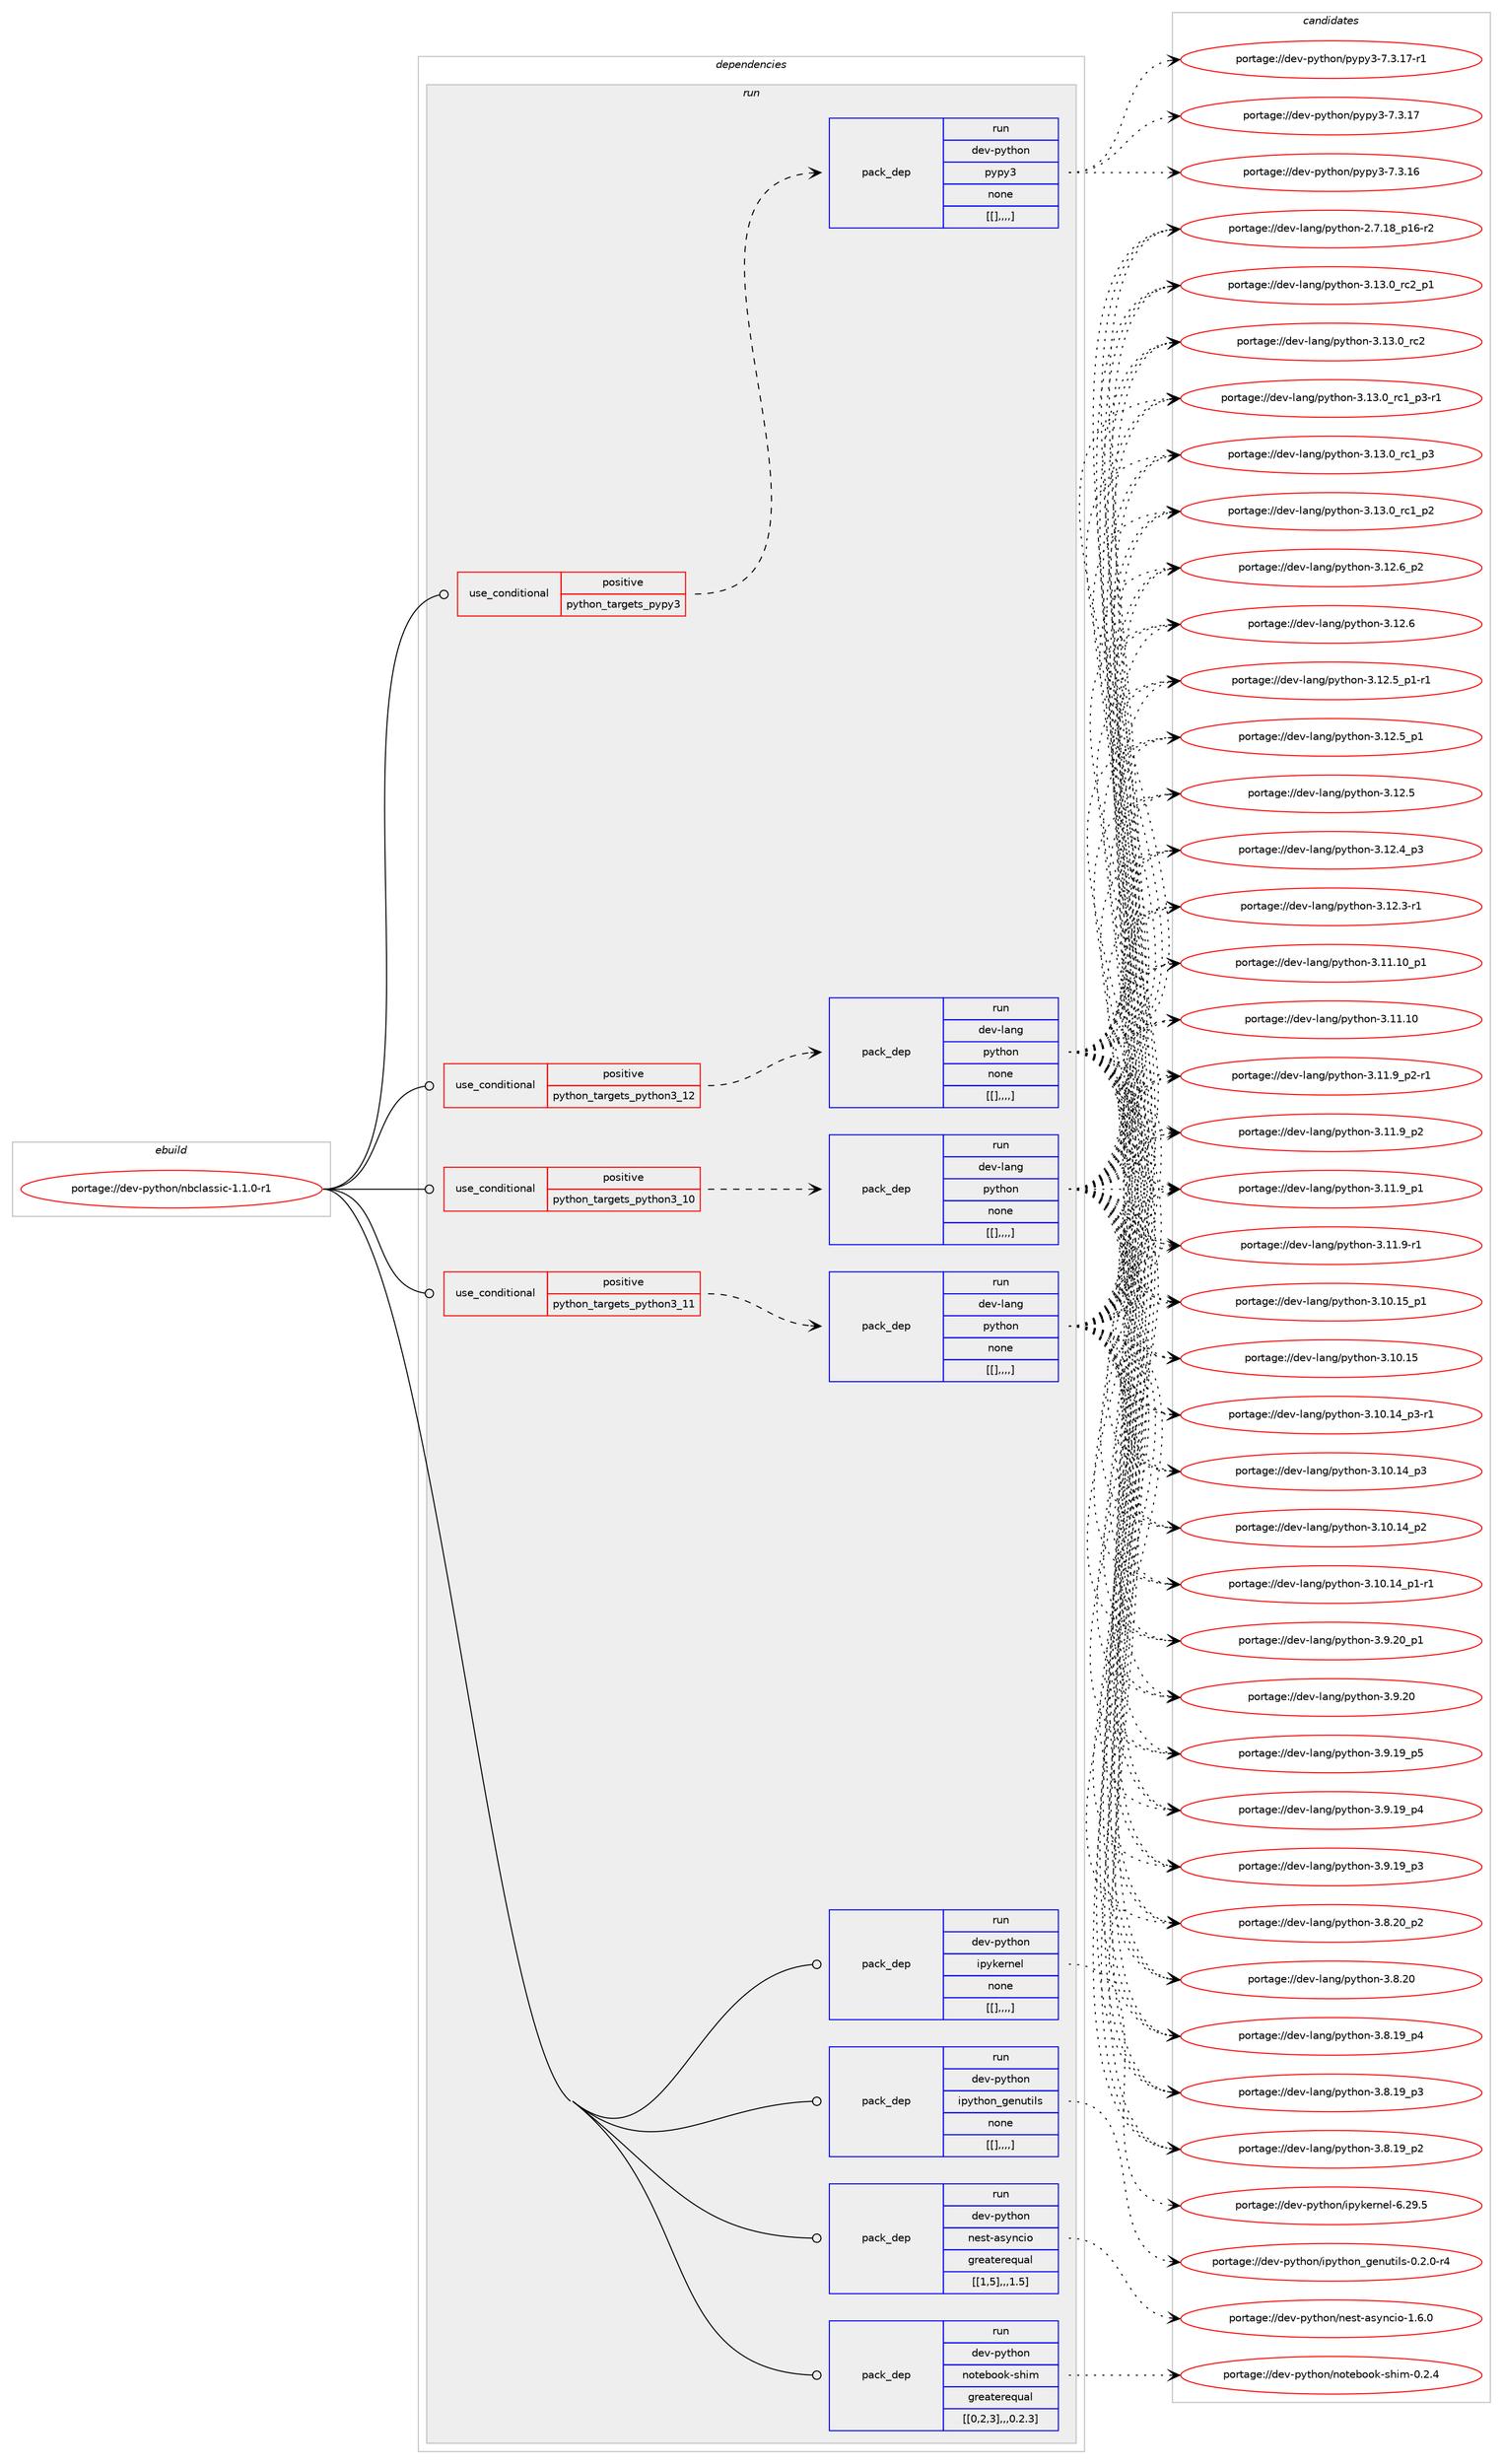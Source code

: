 digraph prolog {

# *************
# Graph options
# *************

newrank=true;
concentrate=true;
compound=true;
graph [rankdir=LR,fontname=Helvetica,fontsize=10,ranksep=1.5];#, ranksep=2.5, nodesep=0.2];
edge  [arrowhead=vee];
node  [fontname=Helvetica,fontsize=10];

# **********
# The ebuild
# **********

subgraph cluster_leftcol {
color=gray;
label=<<i>ebuild</i>>;
id [label="portage://dev-python/nbclassic-1.1.0-r1", color=red, width=4, href="../dev-python/nbclassic-1.1.0-r1.svg"];
}

# ****************
# The dependencies
# ****************

subgraph cluster_midcol {
color=gray;
label=<<i>dependencies</i>>;
subgraph cluster_compile {
fillcolor="#eeeeee";
style=filled;
label=<<i>compile</i>>;
}
subgraph cluster_compileandrun {
fillcolor="#eeeeee";
style=filled;
label=<<i>compile and run</i>>;
}
subgraph cluster_run {
fillcolor="#eeeeee";
style=filled;
label=<<i>run</i>>;
subgraph cond36425 {
dependency154321 [label=<<TABLE BORDER="0" CELLBORDER="1" CELLSPACING="0" CELLPADDING="4"><TR><TD ROWSPAN="3" CELLPADDING="10">use_conditional</TD></TR><TR><TD>positive</TD></TR><TR><TD>python_targets_pypy3</TD></TR></TABLE>>, shape=none, color=red];
subgraph pack116682 {
dependency154322 [label=<<TABLE BORDER="0" CELLBORDER="1" CELLSPACING="0" CELLPADDING="4" WIDTH="220"><TR><TD ROWSPAN="6" CELLPADDING="30">pack_dep</TD></TR><TR><TD WIDTH="110">run</TD></TR><TR><TD>dev-python</TD></TR><TR><TD>pypy3</TD></TR><TR><TD>none</TD></TR><TR><TD>[[],,,,]</TD></TR></TABLE>>, shape=none, color=blue];
}
dependency154321:e -> dependency154322:w [weight=20,style="dashed",arrowhead="vee"];
}
id:e -> dependency154321:w [weight=20,style="solid",arrowhead="odot"];
subgraph cond36426 {
dependency154323 [label=<<TABLE BORDER="0" CELLBORDER="1" CELLSPACING="0" CELLPADDING="4"><TR><TD ROWSPAN="3" CELLPADDING="10">use_conditional</TD></TR><TR><TD>positive</TD></TR><TR><TD>python_targets_python3_10</TD></TR></TABLE>>, shape=none, color=red];
subgraph pack116683 {
dependency154324 [label=<<TABLE BORDER="0" CELLBORDER="1" CELLSPACING="0" CELLPADDING="4" WIDTH="220"><TR><TD ROWSPAN="6" CELLPADDING="30">pack_dep</TD></TR><TR><TD WIDTH="110">run</TD></TR><TR><TD>dev-lang</TD></TR><TR><TD>python</TD></TR><TR><TD>none</TD></TR><TR><TD>[[],,,,]</TD></TR></TABLE>>, shape=none, color=blue];
}
dependency154323:e -> dependency154324:w [weight=20,style="dashed",arrowhead="vee"];
}
id:e -> dependency154323:w [weight=20,style="solid",arrowhead="odot"];
subgraph cond36427 {
dependency154325 [label=<<TABLE BORDER="0" CELLBORDER="1" CELLSPACING="0" CELLPADDING="4"><TR><TD ROWSPAN="3" CELLPADDING="10">use_conditional</TD></TR><TR><TD>positive</TD></TR><TR><TD>python_targets_python3_11</TD></TR></TABLE>>, shape=none, color=red];
subgraph pack116684 {
dependency154326 [label=<<TABLE BORDER="0" CELLBORDER="1" CELLSPACING="0" CELLPADDING="4" WIDTH="220"><TR><TD ROWSPAN="6" CELLPADDING="30">pack_dep</TD></TR><TR><TD WIDTH="110">run</TD></TR><TR><TD>dev-lang</TD></TR><TR><TD>python</TD></TR><TR><TD>none</TD></TR><TR><TD>[[],,,,]</TD></TR></TABLE>>, shape=none, color=blue];
}
dependency154325:e -> dependency154326:w [weight=20,style="dashed",arrowhead="vee"];
}
id:e -> dependency154325:w [weight=20,style="solid",arrowhead="odot"];
subgraph cond36428 {
dependency154327 [label=<<TABLE BORDER="0" CELLBORDER="1" CELLSPACING="0" CELLPADDING="4"><TR><TD ROWSPAN="3" CELLPADDING="10">use_conditional</TD></TR><TR><TD>positive</TD></TR><TR><TD>python_targets_python3_12</TD></TR></TABLE>>, shape=none, color=red];
subgraph pack116685 {
dependency154328 [label=<<TABLE BORDER="0" CELLBORDER="1" CELLSPACING="0" CELLPADDING="4" WIDTH="220"><TR><TD ROWSPAN="6" CELLPADDING="30">pack_dep</TD></TR><TR><TD WIDTH="110">run</TD></TR><TR><TD>dev-lang</TD></TR><TR><TD>python</TD></TR><TR><TD>none</TD></TR><TR><TD>[[],,,,]</TD></TR></TABLE>>, shape=none, color=blue];
}
dependency154327:e -> dependency154328:w [weight=20,style="dashed",arrowhead="vee"];
}
id:e -> dependency154327:w [weight=20,style="solid",arrowhead="odot"];
subgraph pack116686 {
dependency154329 [label=<<TABLE BORDER="0" CELLBORDER="1" CELLSPACING="0" CELLPADDING="4" WIDTH="220"><TR><TD ROWSPAN="6" CELLPADDING="30">pack_dep</TD></TR><TR><TD WIDTH="110">run</TD></TR><TR><TD>dev-python</TD></TR><TR><TD>ipykernel</TD></TR><TR><TD>none</TD></TR><TR><TD>[[],,,,]</TD></TR></TABLE>>, shape=none, color=blue];
}
id:e -> dependency154329:w [weight=20,style="solid",arrowhead="odot"];
subgraph pack116687 {
dependency154330 [label=<<TABLE BORDER="0" CELLBORDER="1" CELLSPACING="0" CELLPADDING="4" WIDTH="220"><TR><TD ROWSPAN="6" CELLPADDING="30">pack_dep</TD></TR><TR><TD WIDTH="110">run</TD></TR><TR><TD>dev-python</TD></TR><TR><TD>ipython_genutils</TD></TR><TR><TD>none</TD></TR><TR><TD>[[],,,,]</TD></TR></TABLE>>, shape=none, color=blue];
}
id:e -> dependency154330:w [weight=20,style="solid",arrowhead="odot"];
subgraph pack116688 {
dependency154331 [label=<<TABLE BORDER="0" CELLBORDER="1" CELLSPACING="0" CELLPADDING="4" WIDTH="220"><TR><TD ROWSPAN="6" CELLPADDING="30">pack_dep</TD></TR><TR><TD WIDTH="110">run</TD></TR><TR><TD>dev-python</TD></TR><TR><TD>nest-asyncio</TD></TR><TR><TD>greaterequal</TD></TR><TR><TD>[[1,5],,,1.5]</TD></TR></TABLE>>, shape=none, color=blue];
}
id:e -> dependency154331:w [weight=20,style="solid",arrowhead="odot"];
subgraph pack116689 {
dependency154332 [label=<<TABLE BORDER="0" CELLBORDER="1" CELLSPACING="0" CELLPADDING="4" WIDTH="220"><TR><TD ROWSPAN="6" CELLPADDING="30">pack_dep</TD></TR><TR><TD WIDTH="110">run</TD></TR><TR><TD>dev-python</TD></TR><TR><TD>notebook-shim</TD></TR><TR><TD>greaterequal</TD></TR><TR><TD>[[0,2,3],,,0.2.3]</TD></TR></TABLE>>, shape=none, color=blue];
}
id:e -> dependency154332:w [weight=20,style="solid",arrowhead="odot"];
}
}

# **************
# The candidates
# **************

subgraph cluster_choices {
rank=same;
color=gray;
label=<<i>candidates</i>>;

subgraph choice116682 {
color=black;
nodesep=1;
choice100101118451121211161041111104711212111212151455546514649554511449 [label="portage://dev-python/pypy3-7.3.17-r1", color=red, width=4,href="../dev-python/pypy3-7.3.17-r1.svg"];
choice10010111845112121116104111110471121211121215145554651464955 [label="portage://dev-python/pypy3-7.3.17", color=red, width=4,href="../dev-python/pypy3-7.3.17.svg"];
choice10010111845112121116104111110471121211121215145554651464954 [label="portage://dev-python/pypy3-7.3.16", color=red, width=4,href="../dev-python/pypy3-7.3.16.svg"];
dependency154322:e -> choice100101118451121211161041111104711212111212151455546514649554511449:w [style=dotted,weight="100"];
dependency154322:e -> choice10010111845112121116104111110471121211121215145554651464955:w [style=dotted,weight="100"];
dependency154322:e -> choice10010111845112121116104111110471121211121215145554651464954:w [style=dotted,weight="100"];
}
subgraph choice116683 {
color=black;
nodesep=1;
choice100101118451089711010347112121116104111110455146495146489511499509511249 [label="portage://dev-lang/python-3.13.0_rc2_p1", color=red, width=4,href="../dev-lang/python-3.13.0_rc2_p1.svg"];
choice10010111845108971101034711212111610411111045514649514648951149950 [label="portage://dev-lang/python-3.13.0_rc2", color=red, width=4,href="../dev-lang/python-3.13.0_rc2.svg"];
choice1001011184510897110103471121211161041111104551464951464895114994995112514511449 [label="portage://dev-lang/python-3.13.0_rc1_p3-r1", color=red, width=4,href="../dev-lang/python-3.13.0_rc1_p3-r1.svg"];
choice100101118451089711010347112121116104111110455146495146489511499499511251 [label="portage://dev-lang/python-3.13.0_rc1_p3", color=red, width=4,href="../dev-lang/python-3.13.0_rc1_p3.svg"];
choice100101118451089711010347112121116104111110455146495146489511499499511250 [label="portage://dev-lang/python-3.13.0_rc1_p2", color=red, width=4,href="../dev-lang/python-3.13.0_rc1_p2.svg"];
choice100101118451089711010347112121116104111110455146495046549511250 [label="portage://dev-lang/python-3.12.6_p2", color=red, width=4,href="../dev-lang/python-3.12.6_p2.svg"];
choice10010111845108971101034711212111610411111045514649504654 [label="portage://dev-lang/python-3.12.6", color=red, width=4,href="../dev-lang/python-3.12.6.svg"];
choice1001011184510897110103471121211161041111104551464950465395112494511449 [label="portage://dev-lang/python-3.12.5_p1-r1", color=red, width=4,href="../dev-lang/python-3.12.5_p1-r1.svg"];
choice100101118451089711010347112121116104111110455146495046539511249 [label="portage://dev-lang/python-3.12.5_p1", color=red, width=4,href="../dev-lang/python-3.12.5_p1.svg"];
choice10010111845108971101034711212111610411111045514649504653 [label="portage://dev-lang/python-3.12.5", color=red, width=4,href="../dev-lang/python-3.12.5.svg"];
choice100101118451089711010347112121116104111110455146495046529511251 [label="portage://dev-lang/python-3.12.4_p3", color=red, width=4,href="../dev-lang/python-3.12.4_p3.svg"];
choice100101118451089711010347112121116104111110455146495046514511449 [label="portage://dev-lang/python-3.12.3-r1", color=red, width=4,href="../dev-lang/python-3.12.3-r1.svg"];
choice10010111845108971101034711212111610411111045514649494649489511249 [label="portage://dev-lang/python-3.11.10_p1", color=red, width=4,href="../dev-lang/python-3.11.10_p1.svg"];
choice1001011184510897110103471121211161041111104551464949464948 [label="portage://dev-lang/python-3.11.10", color=red, width=4,href="../dev-lang/python-3.11.10.svg"];
choice1001011184510897110103471121211161041111104551464949465795112504511449 [label="portage://dev-lang/python-3.11.9_p2-r1", color=red, width=4,href="../dev-lang/python-3.11.9_p2-r1.svg"];
choice100101118451089711010347112121116104111110455146494946579511250 [label="portage://dev-lang/python-3.11.9_p2", color=red, width=4,href="../dev-lang/python-3.11.9_p2.svg"];
choice100101118451089711010347112121116104111110455146494946579511249 [label="portage://dev-lang/python-3.11.9_p1", color=red, width=4,href="../dev-lang/python-3.11.9_p1.svg"];
choice100101118451089711010347112121116104111110455146494946574511449 [label="portage://dev-lang/python-3.11.9-r1", color=red, width=4,href="../dev-lang/python-3.11.9-r1.svg"];
choice10010111845108971101034711212111610411111045514649484649539511249 [label="portage://dev-lang/python-3.10.15_p1", color=red, width=4,href="../dev-lang/python-3.10.15_p1.svg"];
choice1001011184510897110103471121211161041111104551464948464953 [label="portage://dev-lang/python-3.10.15", color=red, width=4,href="../dev-lang/python-3.10.15.svg"];
choice100101118451089711010347112121116104111110455146494846495295112514511449 [label="portage://dev-lang/python-3.10.14_p3-r1", color=red, width=4,href="../dev-lang/python-3.10.14_p3-r1.svg"];
choice10010111845108971101034711212111610411111045514649484649529511251 [label="portage://dev-lang/python-3.10.14_p3", color=red, width=4,href="../dev-lang/python-3.10.14_p3.svg"];
choice10010111845108971101034711212111610411111045514649484649529511250 [label="portage://dev-lang/python-3.10.14_p2", color=red, width=4,href="../dev-lang/python-3.10.14_p2.svg"];
choice100101118451089711010347112121116104111110455146494846495295112494511449 [label="portage://dev-lang/python-3.10.14_p1-r1", color=red, width=4,href="../dev-lang/python-3.10.14_p1-r1.svg"];
choice100101118451089711010347112121116104111110455146574650489511249 [label="portage://dev-lang/python-3.9.20_p1", color=red, width=4,href="../dev-lang/python-3.9.20_p1.svg"];
choice10010111845108971101034711212111610411111045514657465048 [label="portage://dev-lang/python-3.9.20", color=red, width=4,href="../dev-lang/python-3.9.20.svg"];
choice100101118451089711010347112121116104111110455146574649579511253 [label="portage://dev-lang/python-3.9.19_p5", color=red, width=4,href="../dev-lang/python-3.9.19_p5.svg"];
choice100101118451089711010347112121116104111110455146574649579511252 [label="portage://dev-lang/python-3.9.19_p4", color=red, width=4,href="../dev-lang/python-3.9.19_p4.svg"];
choice100101118451089711010347112121116104111110455146574649579511251 [label="portage://dev-lang/python-3.9.19_p3", color=red, width=4,href="../dev-lang/python-3.9.19_p3.svg"];
choice100101118451089711010347112121116104111110455146564650489511250 [label="portage://dev-lang/python-3.8.20_p2", color=red, width=4,href="../dev-lang/python-3.8.20_p2.svg"];
choice10010111845108971101034711212111610411111045514656465048 [label="portage://dev-lang/python-3.8.20", color=red, width=4,href="../dev-lang/python-3.8.20.svg"];
choice100101118451089711010347112121116104111110455146564649579511252 [label="portage://dev-lang/python-3.8.19_p4", color=red, width=4,href="../dev-lang/python-3.8.19_p4.svg"];
choice100101118451089711010347112121116104111110455146564649579511251 [label="portage://dev-lang/python-3.8.19_p3", color=red, width=4,href="../dev-lang/python-3.8.19_p3.svg"];
choice100101118451089711010347112121116104111110455146564649579511250 [label="portage://dev-lang/python-3.8.19_p2", color=red, width=4,href="../dev-lang/python-3.8.19_p2.svg"];
choice100101118451089711010347112121116104111110455046554649569511249544511450 [label="portage://dev-lang/python-2.7.18_p16-r2", color=red, width=4,href="../dev-lang/python-2.7.18_p16-r2.svg"];
dependency154324:e -> choice100101118451089711010347112121116104111110455146495146489511499509511249:w [style=dotted,weight="100"];
dependency154324:e -> choice10010111845108971101034711212111610411111045514649514648951149950:w [style=dotted,weight="100"];
dependency154324:e -> choice1001011184510897110103471121211161041111104551464951464895114994995112514511449:w [style=dotted,weight="100"];
dependency154324:e -> choice100101118451089711010347112121116104111110455146495146489511499499511251:w [style=dotted,weight="100"];
dependency154324:e -> choice100101118451089711010347112121116104111110455146495146489511499499511250:w [style=dotted,weight="100"];
dependency154324:e -> choice100101118451089711010347112121116104111110455146495046549511250:w [style=dotted,weight="100"];
dependency154324:e -> choice10010111845108971101034711212111610411111045514649504654:w [style=dotted,weight="100"];
dependency154324:e -> choice1001011184510897110103471121211161041111104551464950465395112494511449:w [style=dotted,weight="100"];
dependency154324:e -> choice100101118451089711010347112121116104111110455146495046539511249:w [style=dotted,weight="100"];
dependency154324:e -> choice10010111845108971101034711212111610411111045514649504653:w [style=dotted,weight="100"];
dependency154324:e -> choice100101118451089711010347112121116104111110455146495046529511251:w [style=dotted,weight="100"];
dependency154324:e -> choice100101118451089711010347112121116104111110455146495046514511449:w [style=dotted,weight="100"];
dependency154324:e -> choice10010111845108971101034711212111610411111045514649494649489511249:w [style=dotted,weight="100"];
dependency154324:e -> choice1001011184510897110103471121211161041111104551464949464948:w [style=dotted,weight="100"];
dependency154324:e -> choice1001011184510897110103471121211161041111104551464949465795112504511449:w [style=dotted,weight="100"];
dependency154324:e -> choice100101118451089711010347112121116104111110455146494946579511250:w [style=dotted,weight="100"];
dependency154324:e -> choice100101118451089711010347112121116104111110455146494946579511249:w [style=dotted,weight="100"];
dependency154324:e -> choice100101118451089711010347112121116104111110455146494946574511449:w [style=dotted,weight="100"];
dependency154324:e -> choice10010111845108971101034711212111610411111045514649484649539511249:w [style=dotted,weight="100"];
dependency154324:e -> choice1001011184510897110103471121211161041111104551464948464953:w [style=dotted,weight="100"];
dependency154324:e -> choice100101118451089711010347112121116104111110455146494846495295112514511449:w [style=dotted,weight="100"];
dependency154324:e -> choice10010111845108971101034711212111610411111045514649484649529511251:w [style=dotted,weight="100"];
dependency154324:e -> choice10010111845108971101034711212111610411111045514649484649529511250:w [style=dotted,weight="100"];
dependency154324:e -> choice100101118451089711010347112121116104111110455146494846495295112494511449:w [style=dotted,weight="100"];
dependency154324:e -> choice100101118451089711010347112121116104111110455146574650489511249:w [style=dotted,weight="100"];
dependency154324:e -> choice10010111845108971101034711212111610411111045514657465048:w [style=dotted,weight="100"];
dependency154324:e -> choice100101118451089711010347112121116104111110455146574649579511253:w [style=dotted,weight="100"];
dependency154324:e -> choice100101118451089711010347112121116104111110455146574649579511252:w [style=dotted,weight="100"];
dependency154324:e -> choice100101118451089711010347112121116104111110455146574649579511251:w [style=dotted,weight="100"];
dependency154324:e -> choice100101118451089711010347112121116104111110455146564650489511250:w [style=dotted,weight="100"];
dependency154324:e -> choice10010111845108971101034711212111610411111045514656465048:w [style=dotted,weight="100"];
dependency154324:e -> choice100101118451089711010347112121116104111110455146564649579511252:w [style=dotted,weight="100"];
dependency154324:e -> choice100101118451089711010347112121116104111110455146564649579511251:w [style=dotted,weight="100"];
dependency154324:e -> choice100101118451089711010347112121116104111110455146564649579511250:w [style=dotted,weight="100"];
dependency154324:e -> choice100101118451089711010347112121116104111110455046554649569511249544511450:w [style=dotted,weight="100"];
}
subgraph choice116684 {
color=black;
nodesep=1;
choice100101118451089711010347112121116104111110455146495146489511499509511249 [label="portage://dev-lang/python-3.13.0_rc2_p1", color=red, width=4,href="../dev-lang/python-3.13.0_rc2_p1.svg"];
choice10010111845108971101034711212111610411111045514649514648951149950 [label="portage://dev-lang/python-3.13.0_rc2", color=red, width=4,href="../dev-lang/python-3.13.0_rc2.svg"];
choice1001011184510897110103471121211161041111104551464951464895114994995112514511449 [label="portage://dev-lang/python-3.13.0_rc1_p3-r1", color=red, width=4,href="../dev-lang/python-3.13.0_rc1_p3-r1.svg"];
choice100101118451089711010347112121116104111110455146495146489511499499511251 [label="portage://dev-lang/python-3.13.0_rc1_p3", color=red, width=4,href="../dev-lang/python-3.13.0_rc1_p3.svg"];
choice100101118451089711010347112121116104111110455146495146489511499499511250 [label="portage://dev-lang/python-3.13.0_rc1_p2", color=red, width=4,href="../dev-lang/python-3.13.0_rc1_p2.svg"];
choice100101118451089711010347112121116104111110455146495046549511250 [label="portage://dev-lang/python-3.12.6_p2", color=red, width=4,href="../dev-lang/python-3.12.6_p2.svg"];
choice10010111845108971101034711212111610411111045514649504654 [label="portage://dev-lang/python-3.12.6", color=red, width=4,href="../dev-lang/python-3.12.6.svg"];
choice1001011184510897110103471121211161041111104551464950465395112494511449 [label="portage://dev-lang/python-3.12.5_p1-r1", color=red, width=4,href="../dev-lang/python-3.12.5_p1-r1.svg"];
choice100101118451089711010347112121116104111110455146495046539511249 [label="portage://dev-lang/python-3.12.5_p1", color=red, width=4,href="../dev-lang/python-3.12.5_p1.svg"];
choice10010111845108971101034711212111610411111045514649504653 [label="portage://dev-lang/python-3.12.5", color=red, width=4,href="../dev-lang/python-3.12.5.svg"];
choice100101118451089711010347112121116104111110455146495046529511251 [label="portage://dev-lang/python-3.12.4_p3", color=red, width=4,href="../dev-lang/python-3.12.4_p3.svg"];
choice100101118451089711010347112121116104111110455146495046514511449 [label="portage://dev-lang/python-3.12.3-r1", color=red, width=4,href="../dev-lang/python-3.12.3-r1.svg"];
choice10010111845108971101034711212111610411111045514649494649489511249 [label="portage://dev-lang/python-3.11.10_p1", color=red, width=4,href="../dev-lang/python-3.11.10_p1.svg"];
choice1001011184510897110103471121211161041111104551464949464948 [label="portage://dev-lang/python-3.11.10", color=red, width=4,href="../dev-lang/python-3.11.10.svg"];
choice1001011184510897110103471121211161041111104551464949465795112504511449 [label="portage://dev-lang/python-3.11.9_p2-r1", color=red, width=4,href="../dev-lang/python-3.11.9_p2-r1.svg"];
choice100101118451089711010347112121116104111110455146494946579511250 [label="portage://dev-lang/python-3.11.9_p2", color=red, width=4,href="../dev-lang/python-3.11.9_p2.svg"];
choice100101118451089711010347112121116104111110455146494946579511249 [label="portage://dev-lang/python-3.11.9_p1", color=red, width=4,href="../dev-lang/python-3.11.9_p1.svg"];
choice100101118451089711010347112121116104111110455146494946574511449 [label="portage://dev-lang/python-3.11.9-r1", color=red, width=4,href="../dev-lang/python-3.11.9-r1.svg"];
choice10010111845108971101034711212111610411111045514649484649539511249 [label="portage://dev-lang/python-3.10.15_p1", color=red, width=4,href="../dev-lang/python-3.10.15_p1.svg"];
choice1001011184510897110103471121211161041111104551464948464953 [label="portage://dev-lang/python-3.10.15", color=red, width=4,href="../dev-lang/python-3.10.15.svg"];
choice100101118451089711010347112121116104111110455146494846495295112514511449 [label="portage://dev-lang/python-3.10.14_p3-r1", color=red, width=4,href="../dev-lang/python-3.10.14_p3-r1.svg"];
choice10010111845108971101034711212111610411111045514649484649529511251 [label="portage://dev-lang/python-3.10.14_p3", color=red, width=4,href="../dev-lang/python-3.10.14_p3.svg"];
choice10010111845108971101034711212111610411111045514649484649529511250 [label="portage://dev-lang/python-3.10.14_p2", color=red, width=4,href="../dev-lang/python-3.10.14_p2.svg"];
choice100101118451089711010347112121116104111110455146494846495295112494511449 [label="portage://dev-lang/python-3.10.14_p1-r1", color=red, width=4,href="../dev-lang/python-3.10.14_p1-r1.svg"];
choice100101118451089711010347112121116104111110455146574650489511249 [label="portage://dev-lang/python-3.9.20_p1", color=red, width=4,href="../dev-lang/python-3.9.20_p1.svg"];
choice10010111845108971101034711212111610411111045514657465048 [label="portage://dev-lang/python-3.9.20", color=red, width=4,href="../dev-lang/python-3.9.20.svg"];
choice100101118451089711010347112121116104111110455146574649579511253 [label="portage://dev-lang/python-3.9.19_p5", color=red, width=4,href="../dev-lang/python-3.9.19_p5.svg"];
choice100101118451089711010347112121116104111110455146574649579511252 [label="portage://dev-lang/python-3.9.19_p4", color=red, width=4,href="../dev-lang/python-3.9.19_p4.svg"];
choice100101118451089711010347112121116104111110455146574649579511251 [label="portage://dev-lang/python-3.9.19_p3", color=red, width=4,href="../dev-lang/python-3.9.19_p3.svg"];
choice100101118451089711010347112121116104111110455146564650489511250 [label="portage://dev-lang/python-3.8.20_p2", color=red, width=4,href="../dev-lang/python-3.8.20_p2.svg"];
choice10010111845108971101034711212111610411111045514656465048 [label="portage://dev-lang/python-3.8.20", color=red, width=4,href="../dev-lang/python-3.8.20.svg"];
choice100101118451089711010347112121116104111110455146564649579511252 [label="portage://dev-lang/python-3.8.19_p4", color=red, width=4,href="../dev-lang/python-3.8.19_p4.svg"];
choice100101118451089711010347112121116104111110455146564649579511251 [label="portage://dev-lang/python-3.8.19_p3", color=red, width=4,href="../dev-lang/python-3.8.19_p3.svg"];
choice100101118451089711010347112121116104111110455146564649579511250 [label="portage://dev-lang/python-3.8.19_p2", color=red, width=4,href="../dev-lang/python-3.8.19_p2.svg"];
choice100101118451089711010347112121116104111110455046554649569511249544511450 [label="portage://dev-lang/python-2.7.18_p16-r2", color=red, width=4,href="../dev-lang/python-2.7.18_p16-r2.svg"];
dependency154326:e -> choice100101118451089711010347112121116104111110455146495146489511499509511249:w [style=dotted,weight="100"];
dependency154326:e -> choice10010111845108971101034711212111610411111045514649514648951149950:w [style=dotted,weight="100"];
dependency154326:e -> choice1001011184510897110103471121211161041111104551464951464895114994995112514511449:w [style=dotted,weight="100"];
dependency154326:e -> choice100101118451089711010347112121116104111110455146495146489511499499511251:w [style=dotted,weight="100"];
dependency154326:e -> choice100101118451089711010347112121116104111110455146495146489511499499511250:w [style=dotted,weight="100"];
dependency154326:e -> choice100101118451089711010347112121116104111110455146495046549511250:w [style=dotted,weight="100"];
dependency154326:e -> choice10010111845108971101034711212111610411111045514649504654:w [style=dotted,weight="100"];
dependency154326:e -> choice1001011184510897110103471121211161041111104551464950465395112494511449:w [style=dotted,weight="100"];
dependency154326:e -> choice100101118451089711010347112121116104111110455146495046539511249:w [style=dotted,weight="100"];
dependency154326:e -> choice10010111845108971101034711212111610411111045514649504653:w [style=dotted,weight="100"];
dependency154326:e -> choice100101118451089711010347112121116104111110455146495046529511251:w [style=dotted,weight="100"];
dependency154326:e -> choice100101118451089711010347112121116104111110455146495046514511449:w [style=dotted,weight="100"];
dependency154326:e -> choice10010111845108971101034711212111610411111045514649494649489511249:w [style=dotted,weight="100"];
dependency154326:e -> choice1001011184510897110103471121211161041111104551464949464948:w [style=dotted,weight="100"];
dependency154326:e -> choice1001011184510897110103471121211161041111104551464949465795112504511449:w [style=dotted,weight="100"];
dependency154326:e -> choice100101118451089711010347112121116104111110455146494946579511250:w [style=dotted,weight="100"];
dependency154326:e -> choice100101118451089711010347112121116104111110455146494946579511249:w [style=dotted,weight="100"];
dependency154326:e -> choice100101118451089711010347112121116104111110455146494946574511449:w [style=dotted,weight="100"];
dependency154326:e -> choice10010111845108971101034711212111610411111045514649484649539511249:w [style=dotted,weight="100"];
dependency154326:e -> choice1001011184510897110103471121211161041111104551464948464953:w [style=dotted,weight="100"];
dependency154326:e -> choice100101118451089711010347112121116104111110455146494846495295112514511449:w [style=dotted,weight="100"];
dependency154326:e -> choice10010111845108971101034711212111610411111045514649484649529511251:w [style=dotted,weight="100"];
dependency154326:e -> choice10010111845108971101034711212111610411111045514649484649529511250:w [style=dotted,weight="100"];
dependency154326:e -> choice100101118451089711010347112121116104111110455146494846495295112494511449:w [style=dotted,weight="100"];
dependency154326:e -> choice100101118451089711010347112121116104111110455146574650489511249:w [style=dotted,weight="100"];
dependency154326:e -> choice10010111845108971101034711212111610411111045514657465048:w [style=dotted,weight="100"];
dependency154326:e -> choice100101118451089711010347112121116104111110455146574649579511253:w [style=dotted,weight="100"];
dependency154326:e -> choice100101118451089711010347112121116104111110455146574649579511252:w [style=dotted,weight="100"];
dependency154326:e -> choice100101118451089711010347112121116104111110455146574649579511251:w [style=dotted,weight="100"];
dependency154326:e -> choice100101118451089711010347112121116104111110455146564650489511250:w [style=dotted,weight="100"];
dependency154326:e -> choice10010111845108971101034711212111610411111045514656465048:w [style=dotted,weight="100"];
dependency154326:e -> choice100101118451089711010347112121116104111110455146564649579511252:w [style=dotted,weight="100"];
dependency154326:e -> choice100101118451089711010347112121116104111110455146564649579511251:w [style=dotted,weight="100"];
dependency154326:e -> choice100101118451089711010347112121116104111110455146564649579511250:w [style=dotted,weight="100"];
dependency154326:e -> choice100101118451089711010347112121116104111110455046554649569511249544511450:w [style=dotted,weight="100"];
}
subgraph choice116685 {
color=black;
nodesep=1;
choice100101118451089711010347112121116104111110455146495146489511499509511249 [label="portage://dev-lang/python-3.13.0_rc2_p1", color=red, width=4,href="../dev-lang/python-3.13.0_rc2_p1.svg"];
choice10010111845108971101034711212111610411111045514649514648951149950 [label="portage://dev-lang/python-3.13.0_rc2", color=red, width=4,href="../dev-lang/python-3.13.0_rc2.svg"];
choice1001011184510897110103471121211161041111104551464951464895114994995112514511449 [label="portage://dev-lang/python-3.13.0_rc1_p3-r1", color=red, width=4,href="../dev-lang/python-3.13.0_rc1_p3-r1.svg"];
choice100101118451089711010347112121116104111110455146495146489511499499511251 [label="portage://dev-lang/python-3.13.0_rc1_p3", color=red, width=4,href="../dev-lang/python-3.13.0_rc1_p3.svg"];
choice100101118451089711010347112121116104111110455146495146489511499499511250 [label="portage://dev-lang/python-3.13.0_rc1_p2", color=red, width=4,href="../dev-lang/python-3.13.0_rc1_p2.svg"];
choice100101118451089711010347112121116104111110455146495046549511250 [label="portage://dev-lang/python-3.12.6_p2", color=red, width=4,href="../dev-lang/python-3.12.6_p2.svg"];
choice10010111845108971101034711212111610411111045514649504654 [label="portage://dev-lang/python-3.12.6", color=red, width=4,href="../dev-lang/python-3.12.6.svg"];
choice1001011184510897110103471121211161041111104551464950465395112494511449 [label="portage://dev-lang/python-3.12.5_p1-r1", color=red, width=4,href="../dev-lang/python-3.12.5_p1-r1.svg"];
choice100101118451089711010347112121116104111110455146495046539511249 [label="portage://dev-lang/python-3.12.5_p1", color=red, width=4,href="../dev-lang/python-3.12.5_p1.svg"];
choice10010111845108971101034711212111610411111045514649504653 [label="portage://dev-lang/python-3.12.5", color=red, width=4,href="../dev-lang/python-3.12.5.svg"];
choice100101118451089711010347112121116104111110455146495046529511251 [label="portage://dev-lang/python-3.12.4_p3", color=red, width=4,href="../dev-lang/python-3.12.4_p3.svg"];
choice100101118451089711010347112121116104111110455146495046514511449 [label="portage://dev-lang/python-3.12.3-r1", color=red, width=4,href="../dev-lang/python-3.12.3-r1.svg"];
choice10010111845108971101034711212111610411111045514649494649489511249 [label="portage://dev-lang/python-3.11.10_p1", color=red, width=4,href="../dev-lang/python-3.11.10_p1.svg"];
choice1001011184510897110103471121211161041111104551464949464948 [label="portage://dev-lang/python-3.11.10", color=red, width=4,href="../dev-lang/python-3.11.10.svg"];
choice1001011184510897110103471121211161041111104551464949465795112504511449 [label="portage://dev-lang/python-3.11.9_p2-r1", color=red, width=4,href="../dev-lang/python-3.11.9_p2-r1.svg"];
choice100101118451089711010347112121116104111110455146494946579511250 [label="portage://dev-lang/python-3.11.9_p2", color=red, width=4,href="../dev-lang/python-3.11.9_p2.svg"];
choice100101118451089711010347112121116104111110455146494946579511249 [label="portage://dev-lang/python-3.11.9_p1", color=red, width=4,href="../dev-lang/python-3.11.9_p1.svg"];
choice100101118451089711010347112121116104111110455146494946574511449 [label="portage://dev-lang/python-3.11.9-r1", color=red, width=4,href="../dev-lang/python-3.11.9-r1.svg"];
choice10010111845108971101034711212111610411111045514649484649539511249 [label="portage://dev-lang/python-3.10.15_p1", color=red, width=4,href="../dev-lang/python-3.10.15_p1.svg"];
choice1001011184510897110103471121211161041111104551464948464953 [label="portage://dev-lang/python-3.10.15", color=red, width=4,href="../dev-lang/python-3.10.15.svg"];
choice100101118451089711010347112121116104111110455146494846495295112514511449 [label="portage://dev-lang/python-3.10.14_p3-r1", color=red, width=4,href="../dev-lang/python-3.10.14_p3-r1.svg"];
choice10010111845108971101034711212111610411111045514649484649529511251 [label="portage://dev-lang/python-3.10.14_p3", color=red, width=4,href="../dev-lang/python-3.10.14_p3.svg"];
choice10010111845108971101034711212111610411111045514649484649529511250 [label="portage://dev-lang/python-3.10.14_p2", color=red, width=4,href="../dev-lang/python-3.10.14_p2.svg"];
choice100101118451089711010347112121116104111110455146494846495295112494511449 [label="portage://dev-lang/python-3.10.14_p1-r1", color=red, width=4,href="../dev-lang/python-3.10.14_p1-r1.svg"];
choice100101118451089711010347112121116104111110455146574650489511249 [label="portage://dev-lang/python-3.9.20_p1", color=red, width=4,href="../dev-lang/python-3.9.20_p1.svg"];
choice10010111845108971101034711212111610411111045514657465048 [label="portage://dev-lang/python-3.9.20", color=red, width=4,href="../dev-lang/python-3.9.20.svg"];
choice100101118451089711010347112121116104111110455146574649579511253 [label="portage://dev-lang/python-3.9.19_p5", color=red, width=4,href="../dev-lang/python-3.9.19_p5.svg"];
choice100101118451089711010347112121116104111110455146574649579511252 [label="portage://dev-lang/python-3.9.19_p4", color=red, width=4,href="../dev-lang/python-3.9.19_p4.svg"];
choice100101118451089711010347112121116104111110455146574649579511251 [label="portage://dev-lang/python-3.9.19_p3", color=red, width=4,href="../dev-lang/python-3.9.19_p3.svg"];
choice100101118451089711010347112121116104111110455146564650489511250 [label="portage://dev-lang/python-3.8.20_p2", color=red, width=4,href="../dev-lang/python-3.8.20_p2.svg"];
choice10010111845108971101034711212111610411111045514656465048 [label="portage://dev-lang/python-3.8.20", color=red, width=4,href="../dev-lang/python-3.8.20.svg"];
choice100101118451089711010347112121116104111110455146564649579511252 [label="portage://dev-lang/python-3.8.19_p4", color=red, width=4,href="../dev-lang/python-3.8.19_p4.svg"];
choice100101118451089711010347112121116104111110455146564649579511251 [label="portage://dev-lang/python-3.8.19_p3", color=red, width=4,href="../dev-lang/python-3.8.19_p3.svg"];
choice100101118451089711010347112121116104111110455146564649579511250 [label="portage://dev-lang/python-3.8.19_p2", color=red, width=4,href="../dev-lang/python-3.8.19_p2.svg"];
choice100101118451089711010347112121116104111110455046554649569511249544511450 [label="portage://dev-lang/python-2.7.18_p16-r2", color=red, width=4,href="../dev-lang/python-2.7.18_p16-r2.svg"];
dependency154328:e -> choice100101118451089711010347112121116104111110455146495146489511499509511249:w [style=dotted,weight="100"];
dependency154328:e -> choice10010111845108971101034711212111610411111045514649514648951149950:w [style=dotted,weight="100"];
dependency154328:e -> choice1001011184510897110103471121211161041111104551464951464895114994995112514511449:w [style=dotted,weight="100"];
dependency154328:e -> choice100101118451089711010347112121116104111110455146495146489511499499511251:w [style=dotted,weight="100"];
dependency154328:e -> choice100101118451089711010347112121116104111110455146495146489511499499511250:w [style=dotted,weight="100"];
dependency154328:e -> choice100101118451089711010347112121116104111110455146495046549511250:w [style=dotted,weight="100"];
dependency154328:e -> choice10010111845108971101034711212111610411111045514649504654:w [style=dotted,weight="100"];
dependency154328:e -> choice1001011184510897110103471121211161041111104551464950465395112494511449:w [style=dotted,weight="100"];
dependency154328:e -> choice100101118451089711010347112121116104111110455146495046539511249:w [style=dotted,weight="100"];
dependency154328:e -> choice10010111845108971101034711212111610411111045514649504653:w [style=dotted,weight="100"];
dependency154328:e -> choice100101118451089711010347112121116104111110455146495046529511251:w [style=dotted,weight="100"];
dependency154328:e -> choice100101118451089711010347112121116104111110455146495046514511449:w [style=dotted,weight="100"];
dependency154328:e -> choice10010111845108971101034711212111610411111045514649494649489511249:w [style=dotted,weight="100"];
dependency154328:e -> choice1001011184510897110103471121211161041111104551464949464948:w [style=dotted,weight="100"];
dependency154328:e -> choice1001011184510897110103471121211161041111104551464949465795112504511449:w [style=dotted,weight="100"];
dependency154328:e -> choice100101118451089711010347112121116104111110455146494946579511250:w [style=dotted,weight="100"];
dependency154328:e -> choice100101118451089711010347112121116104111110455146494946579511249:w [style=dotted,weight="100"];
dependency154328:e -> choice100101118451089711010347112121116104111110455146494946574511449:w [style=dotted,weight="100"];
dependency154328:e -> choice10010111845108971101034711212111610411111045514649484649539511249:w [style=dotted,weight="100"];
dependency154328:e -> choice1001011184510897110103471121211161041111104551464948464953:w [style=dotted,weight="100"];
dependency154328:e -> choice100101118451089711010347112121116104111110455146494846495295112514511449:w [style=dotted,weight="100"];
dependency154328:e -> choice10010111845108971101034711212111610411111045514649484649529511251:w [style=dotted,weight="100"];
dependency154328:e -> choice10010111845108971101034711212111610411111045514649484649529511250:w [style=dotted,weight="100"];
dependency154328:e -> choice100101118451089711010347112121116104111110455146494846495295112494511449:w [style=dotted,weight="100"];
dependency154328:e -> choice100101118451089711010347112121116104111110455146574650489511249:w [style=dotted,weight="100"];
dependency154328:e -> choice10010111845108971101034711212111610411111045514657465048:w [style=dotted,weight="100"];
dependency154328:e -> choice100101118451089711010347112121116104111110455146574649579511253:w [style=dotted,weight="100"];
dependency154328:e -> choice100101118451089711010347112121116104111110455146574649579511252:w [style=dotted,weight="100"];
dependency154328:e -> choice100101118451089711010347112121116104111110455146574649579511251:w [style=dotted,weight="100"];
dependency154328:e -> choice100101118451089711010347112121116104111110455146564650489511250:w [style=dotted,weight="100"];
dependency154328:e -> choice10010111845108971101034711212111610411111045514656465048:w [style=dotted,weight="100"];
dependency154328:e -> choice100101118451089711010347112121116104111110455146564649579511252:w [style=dotted,weight="100"];
dependency154328:e -> choice100101118451089711010347112121116104111110455146564649579511251:w [style=dotted,weight="100"];
dependency154328:e -> choice100101118451089711010347112121116104111110455146564649579511250:w [style=dotted,weight="100"];
dependency154328:e -> choice100101118451089711010347112121116104111110455046554649569511249544511450:w [style=dotted,weight="100"];
}
subgraph choice116686 {
color=black;
nodesep=1;
choice100101118451121211161041111104710511212110710111411010110845544650574653 [label="portage://dev-python/ipykernel-6.29.5", color=red, width=4,href="../dev-python/ipykernel-6.29.5.svg"];
dependency154329:e -> choice100101118451121211161041111104710511212110710111411010110845544650574653:w [style=dotted,weight="100"];
}
subgraph choice116687 {
color=black;
nodesep=1;
choice1001011184511212111610411111047105112121116104111110951031011101171161051081154548465046484511452 [label="portage://dev-python/ipython_genutils-0.2.0-r4", color=red, width=4,href="../dev-python/ipython_genutils-0.2.0-r4.svg"];
dependency154330:e -> choice1001011184511212111610411111047105112121116104111110951031011101171161051081154548465046484511452:w [style=dotted,weight="100"];
}
subgraph choice116688 {
color=black;
nodesep=1;
choice1001011184511212111610411111047110101115116459711512111099105111454946544648 [label="portage://dev-python/nest-asyncio-1.6.0", color=red, width=4,href="../dev-python/nest-asyncio-1.6.0.svg"];
dependency154331:e -> choice1001011184511212111610411111047110101115116459711512111099105111454946544648:w [style=dotted,weight="100"];
}
subgraph choice116689 {
color=black;
nodesep=1;
choice10010111845112121116104111110471101111161019811111110745115104105109454846504652 [label="portage://dev-python/notebook-shim-0.2.4", color=red, width=4,href="../dev-python/notebook-shim-0.2.4.svg"];
dependency154332:e -> choice10010111845112121116104111110471101111161019811111110745115104105109454846504652:w [style=dotted,weight="100"];
}
}

}
